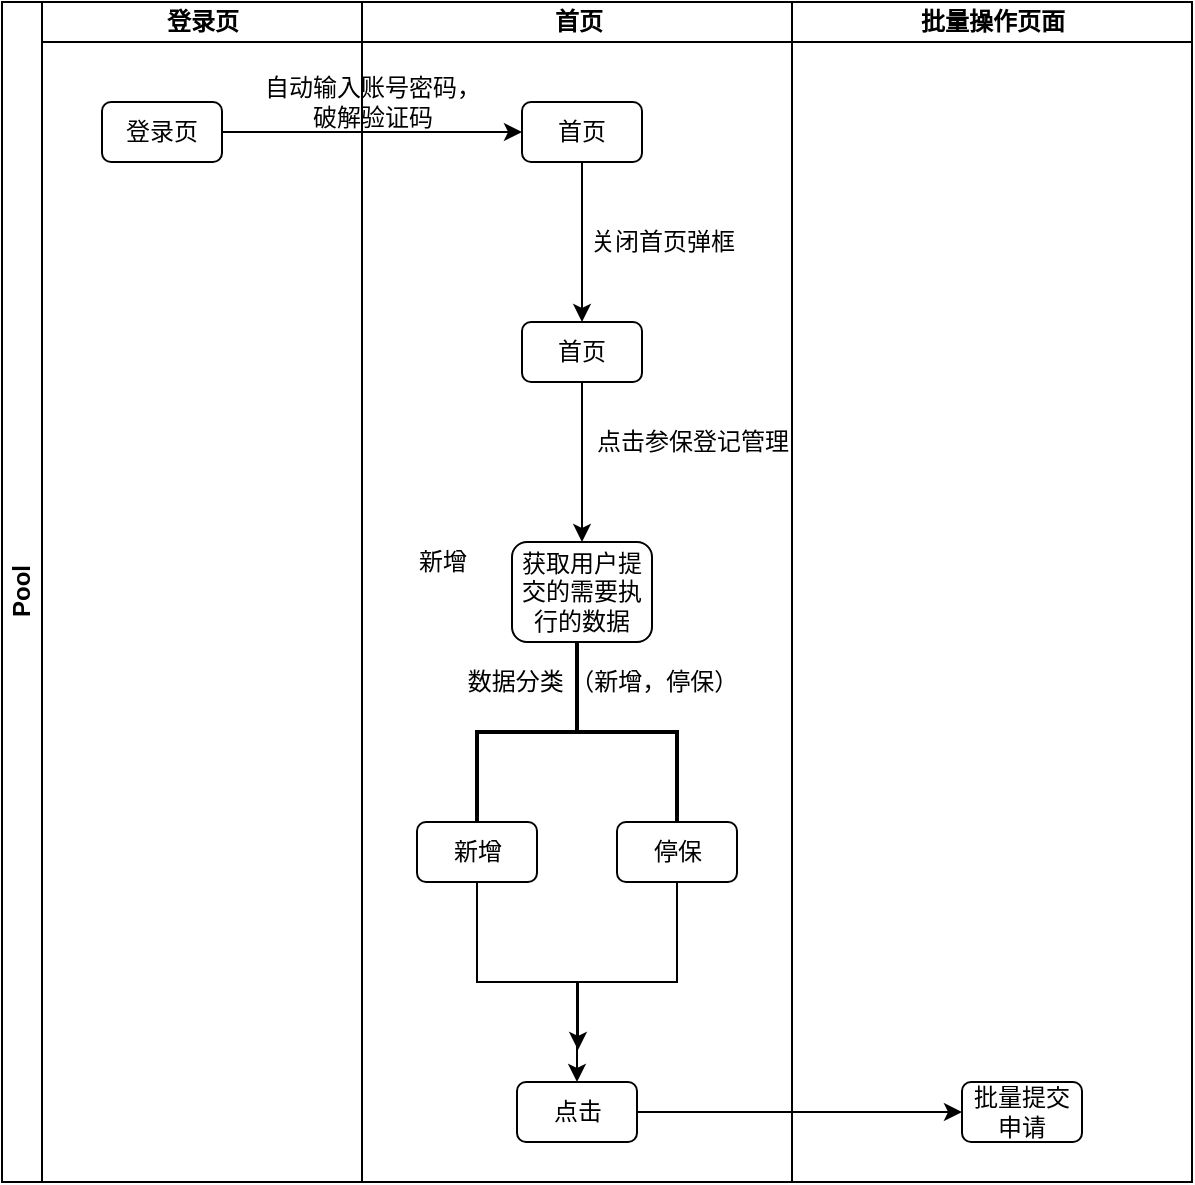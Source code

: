 <mxfile version="12.1.3" type="github" pages="1">
  <diagram id="Gi-3fPushSvpDvWctYvT" name="第 1 页">
    <mxGraphModel dx="768" dy="461" grid="1" gridSize="10" guides="1" tooltips="1" connect="1" arrows="1" fold="1" page="1" pageScale="1" pageWidth="827" pageHeight="1169" math="0" shadow="0">
      <root>
        <mxCell id="0"/>
        <mxCell id="1" parent="0"/>
        <mxCell id="S339gxRSGxq_bzT2D94u-10" value="Pool" style="swimlane;html=1;childLayout=stackLayout;resizeParent=1;resizeParentMax=0;startSize=20;horizontal=0;horizontalStack=1;" parent="1" vertex="1">
          <mxGeometry x="70" y="10" width="595" height="590" as="geometry"/>
        </mxCell>
        <mxCell id="S339gxRSGxq_bzT2D94u-11" value="登录页" style="swimlane;html=1;startSize=20;" parent="S339gxRSGxq_bzT2D94u-10" vertex="1">
          <mxGeometry x="20" width="160" height="590" as="geometry"/>
        </mxCell>
        <mxCell id="0lDGhRCra-5OIYS2WjBe-2" value="登录页" style="rounded=1;whiteSpace=wrap;html=1;" vertex="1" parent="S339gxRSGxq_bzT2D94u-11">
          <mxGeometry x="30" y="50" width="60" height="30" as="geometry"/>
        </mxCell>
        <mxCell id="S339gxRSGxq_bzT2D94u-12" value="首页" style="swimlane;html=1;startSize=20;" parent="S339gxRSGxq_bzT2D94u-10" vertex="1">
          <mxGeometry x="180" width="215" height="590" as="geometry"/>
        </mxCell>
        <mxCell id="0lDGhRCra-5OIYS2WjBe-5" value="" style="edgeStyle=orthogonalEdgeStyle;rounded=0;orthogonalLoop=1;jettySize=auto;html=1;" edge="1" parent="S339gxRSGxq_bzT2D94u-12" source="0lDGhRCra-5OIYS2WjBe-1" target="0lDGhRCra-5OIYS2WjBe-4">
          <mxGeometry relative="1" as="geometry"/>
        </mxCell>
        <mxCell id="0lDGhRCra-5OIYS2WjBe-1" value="首页" style="rounded=1;whiteSpace=wrap;html=1;" vertex="1" parent="S339gxRSGxq_bzT2D94u-12">
          <mxGeometry x="80" y="50" width="60" height="30" as="geometry"/>
        </mxCell>
        <mxCell id="0lDGhRCra-5OIYS2WjBe-18" value="" style="edgeStyle=orthogonalEdgeStyle;rounded=0;orthogonalLoop=1;jettySize=auto;html=1;" edge="1" parent="S339gxRSGxq_bzT2D94u-12" source="0lDGhRCra-5OIYS2WjBe-4" target="0lDGhRCra-5OIYS2WjBe-17">
          <mxGeometry relative="1" as="geometry"/>
        </mxCell>
        <mxCell id="0lDGhRCra-5OIYS2WjBe-4" value="首页" style="rounded=1;whiteSpace=wrap;html=1;" vertex="1" parent="S339gxRSGxq_bzT2D94u-12">
          <mxGeometry x="80" y="160" width="60" height="30" as="geometry"/>
        </mxCell>
        <mxCell id="0lDGhRCra-5OIYS2WjBe-17" value="获取用户提交的需要执行的数据&lt;br&gt;" style="rounded=1;whiteSpace=wrap;html=1;" vertex="1" parent="S339gxRSGxq_bzT2D94u-12">
          <mxGeometry x="75" y="270" width="70" height="50" as="geometry"/>
        </mxCell>
        <mxCell id="0lDGhRCra-5OIYS2WjBe-6" value="自动输入账号密码，&lt;br&gt;破解验证码" style="text;html=1;resizable=0;autosize=1;align=center;verticalAlign=middle;points=[];fillColor=none;strokeColor=none;rounded=0;" vertex="1" parent="S339gxRSGxq_bzT2D94u-12">
          <mxGeometry x="-55" y="35" width="120" height="30" as="geometry"/>
        </mxCell>
        <mxCell id="0lDGhRCra-5OIYS2WjBe-7" value="关闭首页弹框" style="text;html=1;resizable=0;autosize=1;align=center;verticalAlign=middle;points=[];fillColor=none;strokeColor=none;rounded=0;" vertex="1" parent="S339gxRSGxq_bzT2D94u-12">
          <mxGeometry x="105" y="109.833" width="90" height="20" as="geometry"/>
        </mxCell>
        <mxCell id="0lDGhRCra-5OIYS2WjBe-10" value="点击参保登记管理" style="text;html=1;resizable=0;autosize=1;align=center;verticalAlign=middle;points=[];fillColor=none;strokeColor=none;rounded=0;" vertex="1" parent="S339gxRSGxq_bzT2D94u-12">
          <mxGeometry x="110" y="209.833" width="110" height="20" as="geometry"/>
        </mxCell>
        <mxCell id="0lDGhRCra-5OIYS2WjBe-15" value="新增" style="text;html=1;resizable=0;autosize=1;align=center;verticalAlign=middle;points=[];fillColor=none;strokeColor=none;rounded=0;" vertex="1" parent="S339gxRSGxq_bzT2D94u-12">
          <mxGeometry x="20" y="270" width="40" height="20" as="geometry"/>
        </mxCell>
        <mxCell id="0lDGhRCra-5OIYS2WjBe-16" value="数据分类 （新增，停保）" style="text;html=1;resizable=0;autosize=1;align=center;verticalAlign=middle;points=[];fillColor=none;strokeColor=none;rounded=0;" vertex="1" parent="S339gxRSGxq_bzT2D94u-12">
          <mxGeometry x="45" y="330" width="150" height="20" as="geometry"/>
        </mxCell>
        <mxCell id="0lDGhRCra-5OIYS2WjBe-12" value="" style="strokeWidth=2;html=1;shape=mxgraph.flowchart.annotation_2;align=left;labelPosition=right;pointerEvents=1;direction=south;" vertex="1" parent="S339gxRSGxq_bzT2D94u-12">
          <mxGeometry x="57.5" y="320" width="100" height="90" as="geometry"/>
        </mxCell>
        <mxCell id="0lDGhRCra-5OIYS2WjBe-22" value="" style="edgeStyle=orthogonalEdgeStyle;rounded=0;orthogonalLoop=1;jettySize=auto;html=1;" edge="1" parent="S339gxRSGxq_bzT2D94u-12" source="0lDGhRCra-5OIYS2WjBe-13" target="0lDGhRCra-5OIYS2WjBe-21">
          <mxGeometry relative="1" as="geometry"/>
        </mxCell>
        <mxCell id="0lDGhRCra-5OIYS2WjBe-13" value="新增" style="rounded=1;whiteSpace=wrap;html=1;" vertex="1" parent="S339gxRSGxq_bzT2D94u-12">
          <mxGeometry x="27.5" y="410" width="60" height="30" as="geometry"/>
        </mxCell>
        <mxCell id="0lDGhRCra-5OIYS2WjBe-21" value="点击" style="rounded=1;whiteSpace=wrap;html=1;" vertex="1" parent="S339gxRSGxq_bzT2D94u-12">
          <mxGeometry x="77.5" y="540" width="60" height="30" as="geometry"/>
        </mxCell>
        <mxCell id="0lDGhRCra-5OIYS2WjBe-24" value="" style="edgeStyle=orthogonalEdgeStyle;rounded=0;orthogonalLoop=1;jettySize=auto;html=1;" edge="1" parent="S339gxRSGxq_bzT2D94u-12" source="0lDGhRCra-5OIYS2WjBe-14">
          <mxGeometry relative="1" as="geometry">
            <mxPoint x="108" y="524" as="targetPoint"/>
            <Array as="points">
              <mxPoint x="158" y="490"/>
              <mxPoint x="108" y="490"/>
            </Array>
          </mxGeometry>
        </mxCell>
        <mxCell id="0lDGhRCra-5OIYS2WjBe-14" value="停保" style="rounded=1;whiteSpace=wrap;html=1;" vertex="1" parent="S339gxRSGxq_bzT2D94u-12">
          <mxGeometry x="127.5" y="410" width="60" height="30" as="geometry"/>
        </mxCell>
        <mxCell id="0lDGhRCra-5OIYS2WjBe-28" value="" style="endArrow=classic;html=1;" edge="1" parent="S339gxRSGxq_bzT2D94u-12">
          <mxGeometry width="50" height="50" relative="1" as="geometry">
            <mxPoint x="137.5" y="555" as="sourcePoint"/>
            <mxPoint x="300" y="555" as="targetPoint"/>
            <Array as="points"/>
          </mxGeometry>
        </mxCell>
        <mxCell id="S339gxRSGxq_bzT2D94u-13" value="批量操作页面" style="swimlane;html=1;startSize=20;" parent="S339gxRSGxq_bzT2D94u-10" vertex="1">
          <mxGeometry x="395" width="200" height="590" as="geometry"/>
        </mxCell>
        <mxCell id="0lDGhRCra-5OIYS2WjBe-29" value="批量提交申请" style="rounded=1;whiteSpace=wrap;html=1;" vertex="1" parent="S339gxRSGxq_bzT2D94u-13">
          <mxGeometry x="85" y="540" width="60" height="30" as="geometry"/>
        </mxCell>
        <mxCell id="0lDGhRCra-5OIYS2WjBe-3" value="" style="edgeStyle=orthogonalEdgeStyle;rounded=0;orthogonalLoop=1;jettySize=auto;html=1;" edge="1" parent="S339gxRSGxq_bzT2D94u-10" source="0lDGhRCra-5OIYS2WjBe-2" target="0lDGhRCra-5OIYS2WjBe-1">
          <mxGeometry relative="1" as="geometry"/>
        </mxCell>
      </root>
    </mxGraphModel>
  </diagram>
</mxfile>
